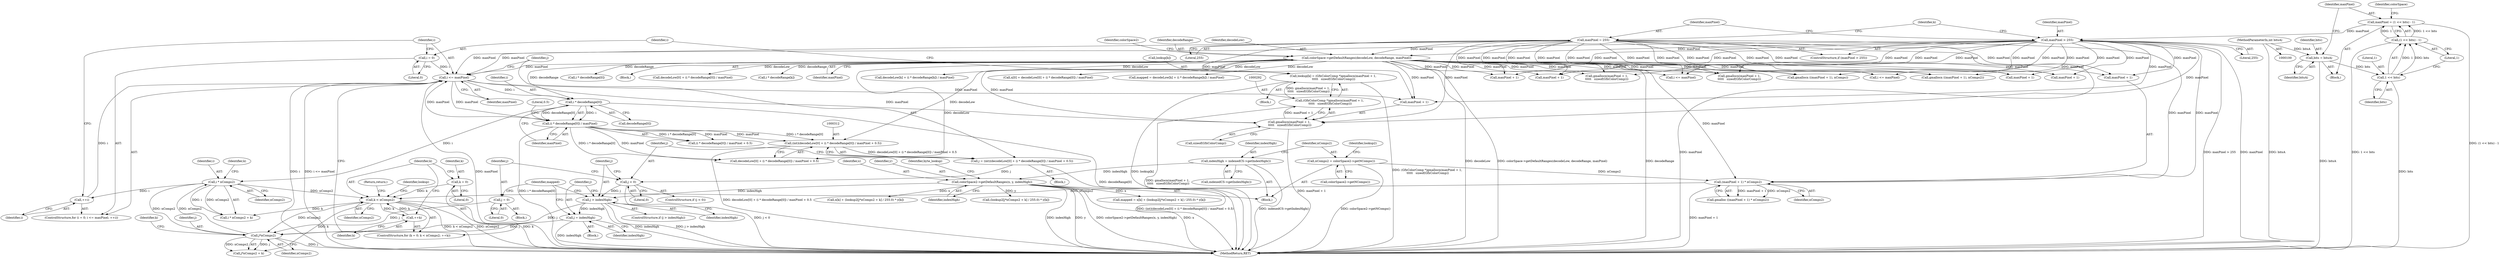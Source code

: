 digraph "0_poppler_7b2d314a61fd0e12f47c62996cb49ec0d1ba747a_4@array" {
"1000287" [label="(Call,lookup[k] = (GfxColorComp *)gmallocn(maxPixel + 1,\n \t\t\t\t\t   sizeof(GfxColorComp)))"];
"1000291" [label="(Call,(GfxColorComp *)gmallocn(maxPixel + 1,\n \t\t\t\t\t   sizeof(GfxColorComp)))"];
"1000293" [label="(Call,gmallocn(maxPixel + 1,\n \t\t\t\t\t   sizeof(GfxColorComp)))"];
"1000303" [label="(Call,i <= maxPixel)"];
"1000306" [label="(Call,++i)"];
"1000374" [label="(Call,i * nComps2)"];
"1000319" [label="(Call,i * decodeRange[0])"];
"1000163" [label="(Call,colorSpace->getDefaultRanges(decodeLow, decodeRange, maxPixel))"];
"1000139" [label="(Call,maxPixel = 255)"];
"1000136" [label="(Call,maxPixel > 255)"];
"1000125" [label="(Call,maxPixel = (1 << bits) - 1)"];
"1000127" [label="(Call,(1 << bits) - 1)"];
"1000128" [label="(Call,1 << bits)"];
"1000122" [label="(Call,bits = bitsA)"];
"1000101" [label="(MethodParameterIn,int bitsA)"];
"1000354" [label="(Call,j*nComps2)"];
"1000331" [label="(Call,j = 0)"];
"1000340" [label="(Call,j = indexHigh)"];
"1000336" [label="(Call,j > indexHigh)"];
"1000327" [label="(Call,j < 0)"];
"1000309" [label="(Call,j = (int)(decodeLow[0] + (i * decodeRange[0]) / maxPixel + 0.5))"];
"1000311" [label="(Call,(int)(decodeLow[0] + (i * decodeRange[0]) / maxPixel + 0.5))"];
"1000318" [label="(Call,(i * decodeRange[0]) / maxPixel)"];
"1000263" [label="(Call,colorSpace2->getDefaultRanges(x, y, indexHigh))"];
"1000254" [label="(Call,indexHigh = indexedCS->getIndexHigh())"];
"1000281" [label="(Call,k < nComps2)"];
"1000284" [label="(Call,++k)"];
"1000278" [label="(Call,k = 0)"];
"1000272" [label="(Call,(maxPixel + 1) * nComps2)"];
"1000257" [label="(Call,nComps2 = colorSpace2->getNComps())"];
"1000300" [label="(Call,i = 0)"];
"1000494" [label="(Call,maxPixel + 1)"];
"1000265" [label="(Identifier,y)"];
"1000326" [label="(ControlStructure,if (j < 0))"];
"1000453" [label="(Call,i * decodeRange[0])"];
"1000515" [label="(Call,maxPixel + 1)"];
"1000308" [label="(Block,)"];
"1000340" [label="(Call,j = indexHigh)"];
"1000288" [label="(Call,lookup[k])"];
"1000375" [label="(Identifier,i)"];
"1000286" [label="(Block,)"];
"1000127" [label="(Call,(1 << bits) - 1)"];
"1000293" [label="(Call,gmallocn(maxPixel + 1,\n \t\t\t\t\t   sizeof(GfxColorComp)))"];
"1000514" [label="(Call,gmallocn(maxPixel + 1,\n\t\t\t\t\t   sizeof(GfxColorComp)))"];
"1000304" [label="(Identifier,i)"];
"1000376" [label="(Identifier,nComps2)"];
"1000254" [label="(Call,indexHigh = indexedCS->getIndexHigh())"];
"1000137" [label="(Identifier,maxPixel)"];
"1000131" [label="(Literal,1)"];
"1000345" [label="(Call,x[k] + (lookup2[j*nComps2 + k] / 255.0) * y[k])"];
"1000128" [label="(Call,1 << bits)"];
"1000377" [label="(Identifier,k)"];
"1000532" [label="(Call,decodeLow[k] + (i * decodeRange[k]) / maxPixel)"];
"1000313" [label="(Call,decodeLow[0] + (i * decodeRange[0]) / maxPixel + 0.5)"];
"1000594" [label="(MethodReturn,RET)"];
"1000336" [label="(Call,j > indexHigh)"];
"1000271" [label="(Call,gmalloc ((maxPixel + 1) * nComps2))"];
"1000330" [label="(Block,)"];
"1000444" [label="(Call,x[0] = decodeLow[0] + (i * decodeRange[0]) / maxPixel)"];
"1000139" [label="(Call,maxPixel = 255)"];
"1000122" [label="(Call,bits = bitsA)"];
"1000104" [label="(Block,)"];
"1000309" [label="(Call,j = (int)(decodeLow[0] + (i * decodeRange[0]) / maxPixel + 0.5))"];
"1000285" [label="(Identifier,k)"];
"1000307" [label="(Identifier,i)"];
"1000277" [label="(ControlStructure,for (k = 0; k < nComps2; ++k))"];
"1000530" [label="(Call,mapped = decodeLow[k] + (i * decodeRange[k]) / maxPixel)"];
"1000125" [label="(Call,maxPixel = (1 << bits) - 1)"];
"1000101" [label="(MethodParameterIn,int bitsA)"];
"1000302" [label="(Literal,0)"];
"1000136" [label="(Call,maxPixel > 255)"];
"1000297" [label="(Call,sizeof(GfxColorComp))"];
"1000356" [label="(Identifier,nComps2)"];
"1000144" [label="(Identifier,k)"];
"1000266" [label="(Identifier,indexHigh)"];
"1000354" [label="(Call,j*nComps2)"];
"1000256" [label="(Call,indexedCS->getIndexHigh())"];
"1000236" [label="(Identifier,colorSpace2)"];
"1000311" [label="(Call,(int)(decodeLow[0] + (i * decodeRange[0]) / maxPixel + 0.5))"];
"1000319" [label="(Call,i * decodeRange[0])"];
"1000255" [label="(Identifier,indexHigh)"];
"1000428" [label="(Call,gmallocn(maxPixel + 1,\n\t\t\t\t\t   sizeof(GfxColorComp)))"];
"1000159" [label="(Block,)"];
"1000349" [label="(Call,(lookup2[j*nComps2 + k] / 255.0) * y[k])"];
"1000493" [label="(Call,gmallocn ((maxPixel + 1), nComps))"];
"1000165" [label="(Identifier,decodeRange)"];
"1000259" [label="(Call,colorSpace2->getNComps())"];
"1000353" [label="(Call,j*nComps2 + k)"];
"1000344" [label="(Identifier,mapped)"];
"1000280" [label="(Literal,0)"];
"1000329" [label="(Literal,0)"];
"1000357" [label="(Identifier,k)"];
"1000164" [label="(Identifier,decodeLow)"];
"1000373" [label="(Call,i * nComps2 + k)"];
"1000126" [label="(Identifier,maxPixel)"];
"1000438" [label="(Call,i <= maxPixel)"];
"1000448" [label="(Call,decodeLow[0] + (i * decodeRange[0]) / maxPixel)"];
"1000140" [label="(Identifier,maxPixel)"];
"1000324" [label="(Identifier,maxPixel)"];
"1000268" [label="(Identifier,byte_lookup)"];
"1000130" [label="(Identifier,bits)"];
"1000279" [label="(Identifier,k)"];
"1000355" [label="(Identifier,j)"];
"1000332" [label="(Identifier,j)"];
"1000299" [label="(ControlStructure,for (i = 0; i <= maxPixel; ++i))"];
"1000264" [label="(Identifier,x)"];
"1000537" [label="(Call,i * decodeRange[k])"];
"1000166" [label="(Identifier,maxPixel)"];
"1000325" [label="(Literal,0.5)"];
"1000133" [label="(Identifier,colorSpace)"];
"1000141" [label="(Literal,255)"];
"1000328" [label="(Identifier,j)"];
"1000276" [label="(Identifier,nComps2)"];
"1000300" [label="(Call,i = 0)"];
"1000407" [label="(Call,gmallocn ((maxPixel + 1), nComps2))"];
"1000129" [label="(Literal,1)"];
"1000408" [label="(Call,maxPixel + 1)"];
"1000342" [label="(Identifier,indexHigh)"];
"1000320" [label="(Identifier,i)"];
"1000257" [label="(Call,nComps2 = colorSpace2->getNComps())"];
"1000272" [label="(Call,(maxPixel + 1) * nComps2)"];
"1000263" [label="(Call,colorSpace2->getDefaultRanges(x, y, indexHigh))"];
"1000294" [label="(Call,maxPixel + 1)"];
"1000335" [label="(ControlStructure,if (j > indexHigh))"];
"1000310" [label="(Identifier,j)"];
"1000317" [label="(Call,(i * decodeRange[0]) / maxPixel + 0.5)"];
"1000584" [label="(Return,return;)"];
"1000429" [label="(Call,maxPixel + 1)"];
"1000338" [label="(Identifier,indexHigh)"];
"1000305" [label="(Identifier,maxPixel)"];
"1000327" [label="(Call,j < 0)"];
"1000343" [label="(Call,mapped = x[k] + (lookup2[j*nComps2 + k] / 255.0) * y[k])"];
"1000283" [label="(Identifier,nComps2)"];
"1000138" [label="(Literal,255)"];
"1000291" [label="(Call,(GfxColorComp *)gmallocn(maxPixel + 1,\n \t\t\t\t\t   sizeof(GfxColorComp)))"];
"1000163" [label="(Call,colorSpace->getDefaultRanges(decodeLow, decodeRange, maxPixel))"];
"1000303" [label="(Call,i <= maxPixel)"];
"1000278" [label="(Call,k = 0)"];
"1000333" [label="(Literal,0)"];
"1000124" [label="(Identifier,bitsA)"];
"1000284" [label="(Call,++k)"];
"1000258" [label="(Identifier,nComps2)"];
"1000135" [label="(ControlStructure,if (maxPixel > 255))"];
"1000123" [label="(Identifier,bits)"];
"1000301" [label="(Identifier,i)"];
"1000318" [label="(Call,(i * decodeRange[0]) / maxPixel)"];
"1000281" [label="(Call,k < nComps2)"];
"1000306" [label="(Call,++i)"];
"1000282" [label="(Identifier,k)"];
"1000287" [label="(Call,lookup[k] = (GfxColorComp *)gmallocn(maxPixel + 1,\n \t\t\t\t\t   sizeof(GfxColorComp)))"];
"1000524" [label="(Call,i <= maxPixel)"];
"1000339" [label="(Block,)"];
"1000273" [label="(Call,maxPixel + 1)"];
"1000289" [label="(Identifier,lookup)"];
"1000337" [label="(Identifier,j)"];
"1000261" [label="(Identifier,lookup2)"];
"1000321" [label="(Call,decodeRange[0])"];
"1000341" [label="(Identifier,j)"];
"1000245" [label="(Block,)"];
"1000331" [label="(Call,j = 0)"];
"1000374" [label="(Call,i * nComps2)"];
"1000287" -> "1000286"  [label="AST: "];
"1000287" -> "1000291"  [label="CFG: "];
"1000288" -> "1000287"  [label="AST: "];
"1000291" -> "1000287"  [label="AST: "];
"1000301" -> "1000287"  [label="CFG: "];
"1000287" -> "1000594"  [label="DDG: (GfxColorComp *)gmallocn(maxPixel + 1,\n \t\t\t\t\t   sizeof(GfxColorComp))"];
"1000287" -> "1000594"  [label="DDG: lookup[k]"];
"1000291" -> "1000287"  [label="DDG: gmallocn(maxPixel + 1,\n \t\t\t\t\t   sizeof(GfxColorComp))"];
"1000291" -> "1000293"  [label="CFG: "];
"1000292" -> "1000291"  [label="AST: "];
"1000293" -> "1000291"  [label="AST: "];
"1000291" -> "1000594"  [label="DDG: gmallocn(maxPixel + 1,\n \t\t\t\t\t   sizeof(GfxColorComp))"];
"1000293" -> "1000291"  [label="DDG: maxPixel + 1"];
"1000293" -> "1000297"  [label="CFG: "];
"1000294" -> "1000293"  [label="AST: "];
"1000297" -> "1000293"  [label="AST: "];
"1000293" -> "1000594"  [label="DDG: maxPixel + 1"];
"1000303" -> "1000293"  [label="DDG: maxPixel"];
"1000136" -> "1000293"  [label="DDG: maxPixel"];
"1000163" -> "1000293"  [label="DDG: maxPixel"];
"1000139" -> "1000293"  [label="DDG: maxPixel"];
"1000303" -> "1000299"  [label="AST: "];
"1000303" -> "1000305"  [label="CFG: "];
"1000304" -> "1000303"  [label="AST: "];
"1000305" -> "1000303"  [label="AST: "];
"1000310" -> "1000303"  [label="CFG: "];
"1000285" -> "1000303"  [label="CFG: "];
"1000303" -> "1000594"  [label="DDG: i"];
"1000303" -> "1000594"  [label="DDG: i <= maxPixel"];
"1000303" -> "1000594"  [label="DDG: maxPixel"];
"1000303" -> "1000294"  [label="DDG: maxPixel"];
"1000306" -> "1000303"  [label="DDG: i"];
"1000300" -> "1000303"  [label="DDG: i"];
"1000318" -> "1000303"  [label="DDG: maxPixel"];
"1000136" -> "1000303"  [label="DDG: maxPixel"];
"1000163" -> "1000303"  [label="DDG: maxPixel"];
"1000139" -> "1000303"  [label="DDG: maxPixel"];
"1000303" -> "1000319"  [label="DDG: i"];
"1000303" -> "1000318"  [label="DDG: maxPixel"];
"1000306" -> "1000299"  [label="AST: "];
"1000306" -> "1000307"  [label="CFG: "];
"1000307" -> "1000306"  [label="AST: "];
"1000304" -> "1000306"  [label="CFG: "];
"1000374" -> "1000306"  [label="DDG: i"];
"1000374" -> "1000373"  [label="AST: "];
"1000374" -> "1000376"  [label="CFG: "];
"1000375" -> "1000374"  [label="AST: "];
"1000376" -> "1000374"  [label="AST: "];
"1000377" -> "1000374"  [label="CFG: "];
"1000374" -> "1000281"  [label="DDG: nComps2"];
"1000374" -> "1000354"  [label="DDG: nComps2"];
"1000374" -> "1000373"  [label="DDG: i"];
"1000374" -> "1000373"  [label="DDG: nComps2"];
"1000319" -> "1000374"  [label="DDG: i"];
"1000354" -> "1000374"  [label="DDG: nComps2"];
"1000319" -> "1000318"  [label="AST: "];
"1000319" -> "1000321"  [label="CFG: "];
"1000320" -> "1000319"  [label="AST: "];
"1000321" -> "1000319"  [label="AST: "];
"1000324" -> "1000319"  [label="CFG: "];
"1000319" -> "1000594"  [label="DDG: decodeRange[0]"];
"1000319" -> "1000318"  [label="DDG: i"];
"1000319" -> "1000318"  [label="DDG: decodeRange[0]"];
"1000163" -> "1000319"  [label="DDG: decodeRange"];
"1000163" -> "1000159"  [label="AST: "];
"1000163" -> "1000166"  [label="CFG: "];
"1000164" -> "1000163"  [label="AST: "];
"1000165" -> "1000163"  [label="AST: "];
"1000166" -> "1000163"  [label="AST: "];
"1000236" -> "1000163"  [label="CFG: "];
"1000163" -> "1000594"  [label="DDG: decodeLow"];
"1000163" -> "1000594"  [label="DDG: colorSpace->getDefaultRanges(decodeLow, decodeRange, maxPixel)"];
"1000163" -> "1000594"  [label="DDG: decodeRange"];
"1000139" -> "1000163"  [label="DDG: maxPixel"];
"1000136" -> "1000163"  [label="DDG: maxPixel"];
"1000163" -> "1000272"  [label="DDG: maxPixel"];
"1000163" -> "1000273"  [label="DDG: maxPixel"];
"1000163" -> "1000294"  [label="DDG: maxPixel"];
"1000163" -> "1000311"  [label="DDG: decodeLow"];
"1000163" -> "1000313"  [label="DDG: decodeLow"];
"1000163" -> "1000407"  [label="DDG: maxPixel"];
"1000163" -> "1000408"  [label="DDG: maxPixel"];
"1000163" -> "1000428"  [label="DDG: maxPixel"];
"1000163" -> "1000429"  [label="DDG: maxPixel"];
"1000163" -> "1000438"  [label="DDG: maxPixel"];
"1000163" -> "1000444"  [label="DDG: decodeLow"];
"1000163" -> "1000448"  [label="DDG: decodeLow"];
"1000163" -> "1000453"  [label="DDG: decodeRange"];
"1000163" -> "1000493"  [label="DDG: maxPixel"];
"1000163" -> "1000494"  [label="DDG: maxPixel"];
"1000163" -> "1000514"  [label="DDG: maxPixel"];
"1000163" -> "1000515"  [label="DDG: maxPixel"];
"1000163" -> "1000524"  [label="DDG: maxPixel"];
"1000163" -> "1000530"  [label="DDG: decodeLow"];
"1000163" -> "1000532"  [label="DDG: decodeLow"];
"1000163" -> "1000537"  [label="DDG: decodeRange"];
"1000139" -> "1000135"  [label="AST: "];
"1000139" -> "1000141"  [label="CFG: "];
"1000140" -> "1000139"  [label="AST: "];
"1000141" -> "1000139"  [label="AST: "];
"1000144" -> "1000139"  [label="CFG: "];
"1000139" -> "1000594"  [label="DDG: maxPixel"];
"1000139" -> "1000272"  [label="DDG: maxPixel"];
"1000139" -> "1000273"  [label="DDG: maxPixel"];
"1000139" -> "1000294"  [label="DDG: maxPixel"];
"1000139" -> "1000407"  [label="DDG: maxPixel"];
"1000139" -> "1000408"  [label="DDG: maxPixel"];
"1000139" -> "1000428"  [label="DDG: maxPixel"];
"1000139" -> "1000429"  [label="DDG: maxPixel"];
"1000139" -> "1000438"  [label="DDG: maxPixel"];
"1000139" -> "1000493"  [label="DDG: maxPixel"];
"1000139" -> "1000494"  [label="DDG: maxPixel"];
"1000139" -> "1000514"  [label="DDG: maxPixel"];
"1000139" -> "1000515"  [label="DDG: maxPixel"];
"1000139" -> "1000524"  [label="DDG: maxPixel"];
"1000136" -> "1000135"  [label="AST: "];
"1000136" -> "1000138"  [label="CFG: "];
"1000137" -> "1000136"  [label="AST: "];
"1000138" -> "1000136"  [label="AST: "];
"1000140" -> "1000136"  [label="CFG: "];
"1000144" -> "1000136"  [label="CFG: "];
"1000136" -> "1000594"  [label="DDG: maxPixel > 255"];
"1000136" -> "1000594"  [label="DDG: maxPixel"];
"1000125" -> "1000136"  [label="DDG: maxPixel"];
"1000136" -> "1000272"  [label="DDG: maxPixel"];
"1000136" -> "1000273"  [label="DDG: maxPixel"];
"1000136" -> "1000294"  [label="DDG: maxPixel"];
"1000136" -> "1000407"  [label="DDG: maxPixel"];
"1000136" -> "1000408"  [label="DDG: maxPixel"];
"1000136" -> "1000428"  [label="DDG: maxPixel"];
"1000136" -> "1000429"  [label="DDG: maxPixel"];
"1000136" -> "1000438"  [label="DDG: maxPixel"];
"1000136" -> "1000493"  [label="DDG: maxPixel"];
"1000136" -> "1000494"  [label="DDG: maxPixel"];
"1000136" -> "1000514"  [label="DDG: maxPixel"];
"1000136" -> "1000515"  [label="DDG: maxPixel"];
"1000136" -> "1000524"  [label="DDG: maxPixel"];
"1000125" -> "1000104"  [label="AST: "];
"1000125" -> "1000127"  [label="CFG: "];
"1000126" -> "1000125"  [label="AST: "];
"1000127" -> "1000125"  [label="AST: "];
"1000133" -> "1000125"  [label="CFG: "];
"1000125" -> "1000594"  [label="DDG: (1 << bits) - 1"];
"1000127" -> "1000125"  [label="DDG: 1 << bits"];
"1000127" -> "1000125"  [label="DDG: 1"];
"1000127" -> "1000131"  [label="CFG: "];
"1000128" -> "1000127"  [label="AST: "];
"1000131" -> "1000127"  [label="AST: "];
"1000127" -> "1000594"  [label="DDG: 1 << bits"];
"1000128" -> "1000127"  [label="DDG: 1"];
"1000128" -> "1000127"  [label="DDG: bits"];
"1000128" -> "1000130"  [label="CFG: "];
"1000129" -> "1000128"  [label="AST: "];
"1000130" -> "1000128"  [label="AST: "];
"1000131" -> "1000128"  [label="CFG: "];
"1000128" -> "1000594"  [label="DDG: bits"];
"1000122" -> "1000128"  [label="DDG: bits"];
"1000122" -> "1000104"  [label="AST: "];
"1000122" -> "1000124"  [label="CFG: "];
"1000123" -> "1000122"  [label="AST: "];
"1000124" -> "1000122"  [label="AST: "];
"1000126" -> "1000122"  [label="CFG: "];
"1000122" -> "1000594"  [label="DDG: bitsA"];
"1000101" -> "1000122"  [label="DDG: bitsA"];
"1000101" -> "1000100"  [label="AST: "];
"1000101" -> "1000594"  [label="DDG: bitsA"];
"1000354" -> "1000353"  [label="AST: "];
"1000354" -> "1000356"  [label="CFG: "];
"1000355" -> "1000354"  [label="AST: "];
"1000356" -> "1000354"  [label="AST: "];
"1000357" -> "1000354"  [label="CFG: "];
"1000354" -> "1000594"  [label="DDG: j"];
"1000354" -> "1000353"  [label="DDG: j"];
"1000354" -> "1000353"  [label="DDG: nComps2"];
"1000331" -> "1000354"  [label="DDG: j"];
"1000340" -> "1000354"  [label="DDG: j"];
"1000336" -> "1000354"  [label="DDG: j"];
"1000281" -> "1000354"  [label="DDG: nComps2"];
"1000331" -> "1000330"  [label="AST: "];
"1000331" -> "1000333"  [label="CFG: "];
"1000332" -> "1000331"  [label="AST: "];
"1000333" -> "1000331"  [label="AST: "];
"1000344" -> "1000331"  [label="CFG: "];
"1000340" -> "1000339"  [label="AST: "];
"1000340" -> "1000342"  [label="CFG: "];
"1000341" -> "1000340"  [label="AST: "];
"1000342" -> "1000340"  [label="AST: "];
"1000344" -> "1000340"  [label="CFG: "];
"1000340" -> "1000594"  [label="DDG: indexHigh"];
"1000336" -> "1000340"  [label="DDG: indexHigh"];
"1000336" -> "1000335"  [label="AST: "];
"1000336" -> "1000338"  [label="CFG: "];
"1000337" -> "1000336"  [label="AST: "];
"1000338" -> "1000336"  [label="AST: "];
"1000341" -> "1000336"  [label="CFG: "];
"1000344" -> "1000336"  [label="CFG: "];
"1000336" -> "1000594"  [label="DDG: j > indexHigh"];
"1000336" -> "1000594"  [label="DDG: indexHigh"];
"1000327" -> "1000336"  [label="DDG: j"];
"1000263" -> "1000336"  [label="DDG: indexHigh"];
"1000327" -> "1000326"  [label="AST: "];
"1000327" -> "1000329"  [label="CFG: "];
"1000328" -> "1000327"  [label="AST: "];
"1000329" -> "1000327"  [label="AST: "];
"1000332" -> "1000327"  [label="CFG: "];
"1000337" -> "1000327"  [label="CFG: "];
"1000327" -> "1000594"  [label="DDG: j < 0"];
"1000309" -> "1000327"  [label="DDG: j"];
"1000309" -> "1000308"  [label="AST: "];
"1000309" -> "1000311"  [label="CFG: "];
"1000310" -> "1000309"  [label="AST: "];
"1000311" -> "1000309"  [label="AST: "];
"1000328" -> "1000309"  [label="CFG: "];
"1000309" -> "1000594"  [label="DDG: (int)(decodeLow[0] + (i * decodeRange[0]) / maxPixel + 0.5)"];
"1000311" -> "1000309"  [label="DDG: decodeLow[0] + (i * decodeRange[0]) / maxPixel + 0.5"];
"1000311" -> "1000313"  [label="CFG: "];
"1000312" -> "1000311"  [label="AST: "];
"1000313" -> "1000311"  [label="AST: "];
"1000311" -> "1000594"  [label="DDG: decodeLow[0] + (i * decodeRange[0]) / maxPixel + 0.5"];
"1000318" -> "1000311"  [label="DDG: i * decodeRange[0]"];
"1000318" -> "1000311"  [label="DDG: maxPixel"];
"1000318" -> "1000317"  [label="AST: "];
"1000318" -> "1000324"  [label="CFG: "];
"1000324" -> "1000318"  [label="AST: "];
"1000325" -> "1000318"  [label="CFG: "];
"1000318" -> "1000594"  [label="DDG: i * decodeRange[0]"];
"1000318" -> "1000313"  [label="DDG: i * decodeRange[0]"];
"1000318" -> "1000313"  [label="DDG: maxPixel"];
"1000318" -> "1000317"  [label="DDG: i * decodeRange[0]"];
"1000318" -> "1000317"  [label="DDG: maxPixel"];
"1000263" -> "1000245"  [label="AST: "];
"1000263" -> "1000266"  [label="CFG: "];
"1000264" -> "1000263"  [label="AST: "];
"1000265" -> "1000263"  [label="AST: "];
"1000266" -> "1000263"  [label="AST: "];
"1000268" -> "1000263"  [label="CFG: "];
"1000263" -> "1000594"  [label="DDG: y"];
"1000263" -> "1000594"  [label="DDG: colorSpace2->getDefaultRanges(x, y, indexHigh)"];
"1000263" -> "1000594"  [label="DDG: x"];
"1000263" -> "1000594"  [label="DDG: indexHigh"];
"1000254" -> "1000263"  [label="DDG: indexHigh"];
"1000263" -> "1000343"  [label="DDG: x"];
"1000263" -> "1000345"  [label="DDG: x"];
"1000263" -> "1000349"  [label="DDG: y"];
"1000254" -> "1000245"  [label="AST: "];
"1000254" -> "1000256"  [label="CFG: "];
"1000255" -> "1000254"  [label="AST: "];
"1000256" -> "1000254"  [label="AST: "];
"1000258" -> "1000254"  [label="CFG: "];
"1000254" -> "1000594"  [label="DDG: indexedCS->getIndexHigh()"];
"1000281" -> "1000277"  [label="AST: "];
"1000281" -> "1000283"  [label="CFG: "];
"1000282" -> "1000281"  [label="AST: "];
"1000283" -> "1000281"  [label="AST: "];
"1000289" -> "1000281"  [label="CFG: "];
"1000584" -> "1000281"  [label="CFG: "];
"1000281" -> "1000594"  [label="DDG: k"];
"1000281" -> "1000594"  [label="DDG: k < nComps2"];
"1000281" -> "1000594"  [label="DDG: nComps2"];
"1000284" -> "1000281"  [label="DDG: k"];
"1000278" -> "1000281"  [label="DDG: k"];
"1000272" -> "1000281"  [label="DDG: nComps2"];
"1000281" -> "1000284"  [label="DDG: k"];
"1000281" -> "1000353"  [label="DDG: k"];
"1000281" -> "1000373"  [label="DDG: k"];
"1000284" -> "1000277"  [label="AST: "];
"1000284" -> "1000285"  [label="CFG: "];
"1000285" -> "1000284"  [label="AST: "];
"1000282" -> "1000284"  [label="CFG: "];
"1000278" -> "1000277"  [label="AST: "];
"1000278" -> "1000280"  [label="CFG: "];
"1000279" -> "1000278"  [label="AST: "];
"1000280" -> "1000278"  [label="AST: "];
"1000282" -> "1000278"  [label="CFG: "];
"1000272" -> "1000271"  [label="AST: "];
"1000272" -> "1000276"  [label="CFG: "];
"1000273" -> "1000272"  [label="AST: "];
"1000276" -> "1000272"  [label="AST: "];
"1000271" -> "1000272"  [label="CFG: "];
"1000272" -> "1000594"  [label="DDG: maxPixel + 1"];
"1000272" -> "1000271"  [label="DDG: maxPixel + 1"];
"1000272" -> "1000271"  [label="DDG: nComps2"];
"1000257" -> "1000272"  [label="DDG: nComps2"];
"1000257" -> "1000245"  [label="AST: "];
"1000257" -> "1000259"  [label="CFG: "];
"1000258" -> "1000257"  [label="AST: "];
"1000259" -> "1000257"  [label="AST: "];
"1000261" -> "1000257"  [label="CFG: "];
"1000257" -> "1000594"  [label="DDG: colorSpace2->getNComps()"];
"1000300" -> "1000299"  [label="AST: "];
"1000300" -> "1000302"  [label="CFG: "];
"1000301" -> "1000300"  [label="AST: "];
"1000302" -> "1000300"  [label="AST: "];
"1000304" -> "1000300"  [label="CFG: "];
}

